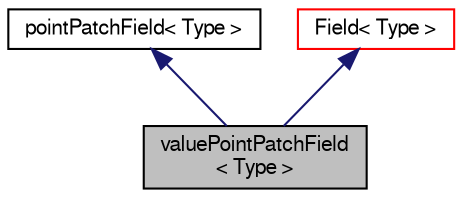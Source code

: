 digraph "valuePointPatchField&lt; Type &gt;"
{
  bgcolor="transparent";
  edge [fontname="FreeSans",fontsize="10",labelfontname="FreeSans",labelfontsize="10"];
  node [fontname="FreeSans",fontsize="10",shape=record];
  Node25 [label="valuePointPatchField\l\< Type \>",height=0.2,width=0.4,color="black", fillcolor="grey75", style="filled", fontcolor="black"];
  Node26 -> Node25 [dir="back",color="midnightblue",fontsize="10",style="solid",fontname="FreeSans"];
  Node26 [label="pointPatchField\< Type \>",height=0.2,width=0.4,color="black",URL="$a22946.html",tooltip="Abstract base class for point-mesh patch fields. "];
  Node27 -> Node25 [dir="back",color="midnightblue",fontsize="10",style="solid",fontname="FreeSans"];
  Node27 [label="Field\< Type \>",height=0.2,width=0.4,color="red",URL="$a26466.html",tooltip="Pre-declare SubField and related Field type. "];
}
